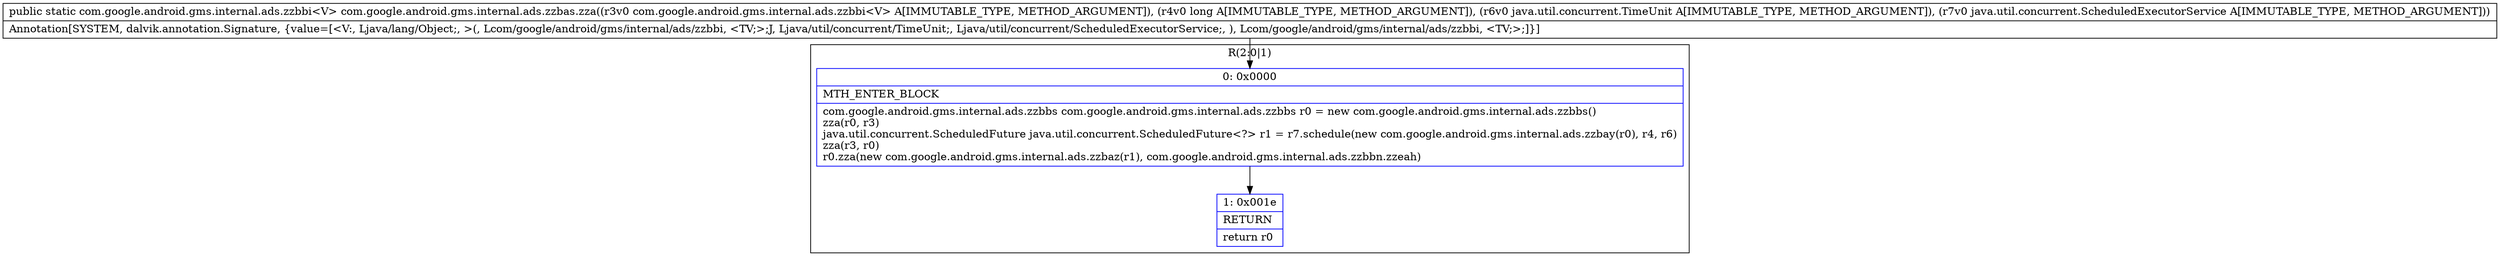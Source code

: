 digraph "CFG forcom.google.android.gms.internal.ads.zzbas.zza(Lcom\/google\/android\/gms\/internal\/ads\/zzbbi;JLjava\/util\/concurrent\/TimeUnit;Ljava\/util\/concurrent\/ScheduledExecutorService;)Lcom\/google\/android\/gms\/internal\/ads\/zzbbi;" {
subgraph cluster_Region_824336832 {
label = "R(2:0|1)";
node [shape=record,color=blue];
Node_0 [shape=record,label="{0\:\ 0x0000|MTH_ENTER_BLOCK\l|com.google.android.gms.internal.ads.zzbbs com.google.android.gms.internal.ads.zzbbs r0 = new com.google.android.gms.internal.ads.zzbbs()\lzza(r0, r3)\ljava.util.concurrent.ScheduledFuture java.util.concurrent.ScheduledFuture\<?\> r1 = r7.schedule(new com.google.android.gms.internal.ads.zzbay(r0), r4, r6)\lzza(r3, r0)\lr0.zza(new com.google.android.gms.internal.ads.zzbaz(r1), com.google.android.gms.internal.ads.zzbbn.zzeah)\l}"];
Node_1 [shape=record,label="{1\:\ 0x001e|RETURN\l|return r0\l}"];
}
MethodNode[shape=record,label="{public static com.google.android.gms.internal.ads.zzbbi\<V\> com.google.android.gms.internal.ads.zzbas.zza((r3v0 com.google.android.gms.internal.ads.zzbbi\<V\> A[IMMUTABLE_TYPE, METHOD_ARGUMENT]), (r4v0 long A[IMMUTABLE_TYPE, METHOD_ARGUMENT]), (r6v0 java.util.concurrent.TimeUnit A[IMMUTABLE_TYPE, METHOD_ARGUMENT]), (r7v0 java.util.concurrent.ScheduledExecutorService A[IMMUTABLE_TYPE, METHOD_ARGUMENT]))  | Annotation[SYSTEM, dalvik.annotation.Signature, \{value=[\<V:, Ljava\/lang\/Object;, \>(, Lcom\/google\/android\/gms\/internal\/ads\/zzbbi, \<TV;\>;J, Ljava\/util\/concurrent\/TimeUnit;, Ljava\/util\/concurrent\/ScheduledExecutorService;, ), Lcom\/google\/android\/gms\/internal\/ads\/zzbbi, \<TV;\>;]\}]\l}"];
MethodNode -> Node_0;
Node_0 -> Node_1;
}


